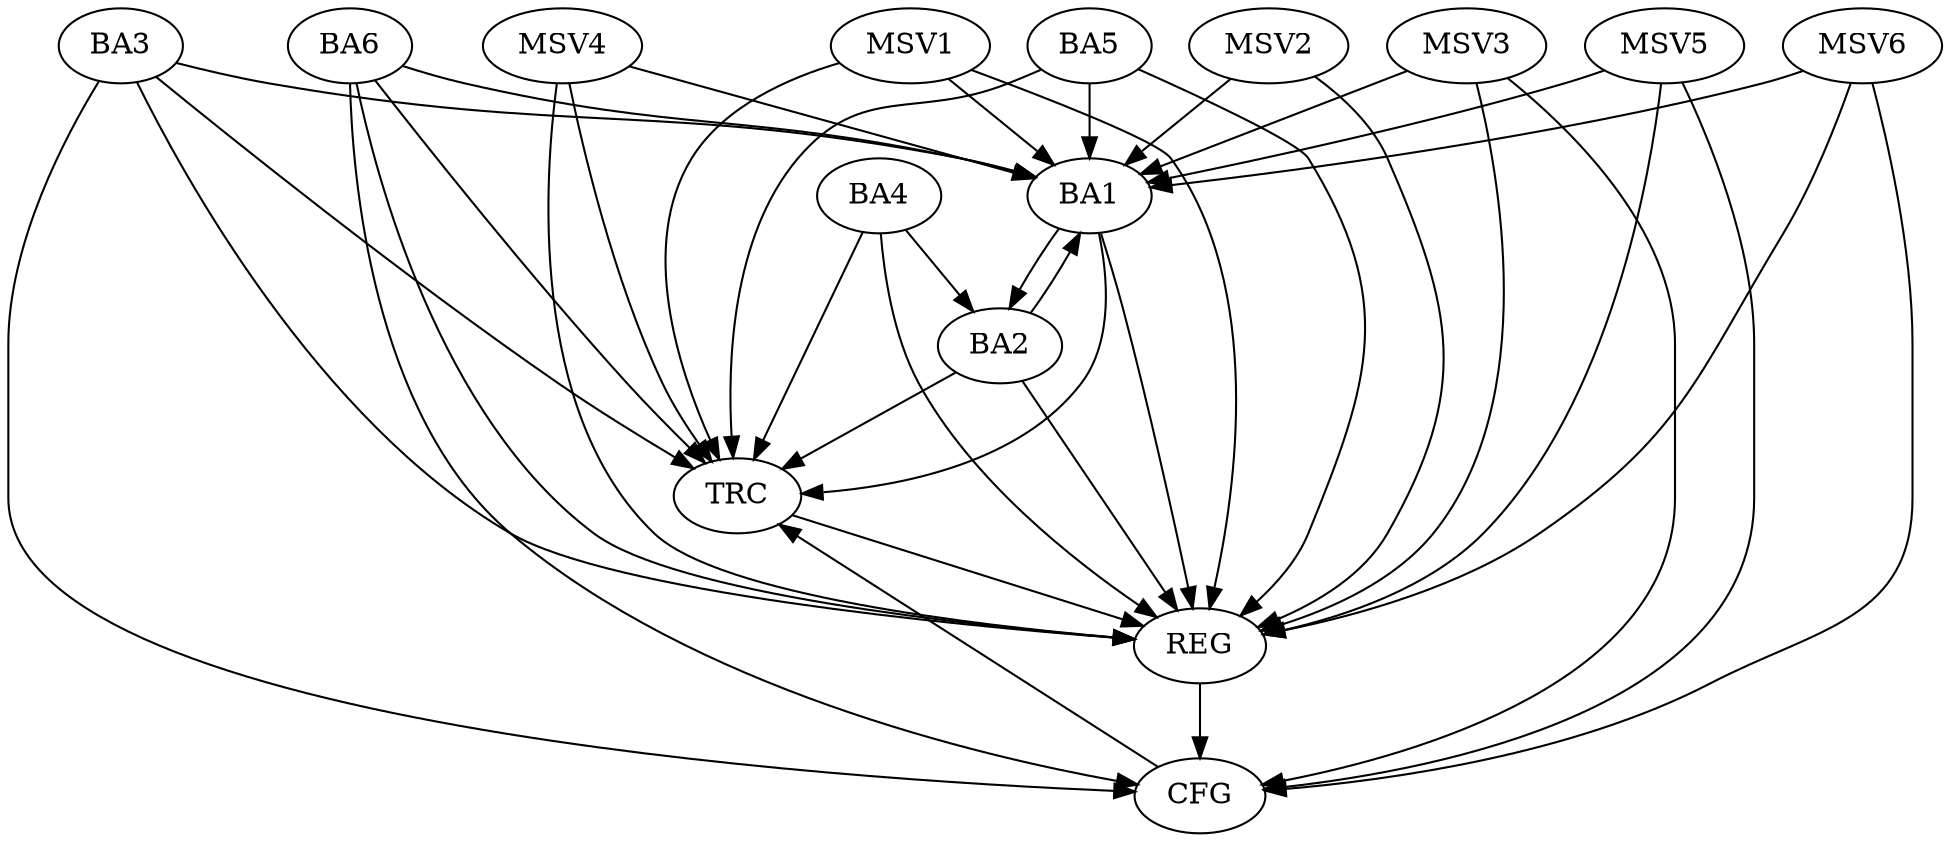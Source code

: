 strict digraph G {
  BA1 [ label="BA1" ];
  BA2 [ label="BA2" ];
  BA3 [ label="BA3" ];
  BA4 [ label="BA4" ];
  BA5 [ label="BA5" ];
  BA6 [ label="BA6" ];
  REG [ label="REG" ];
  CFG [ label="CFG" ];
  TRC [ label="TRC" ];
  MSV1 [ label="MSV1" ];
  MSV2 [ label="MSV2" ];
  MSV3 [ label="MSV3" ];
  MSV4 [ label="MSV4" ];
  MSV5 [ label="MSV5" ];
  MSV6 [ label="MSV6" ];
  BA1 -> BA2;
  BA2 -> BA1;
  BA3 -> BA1;
  BA4 -> BA2;
  BA5 -> BA1;
  BA6 -> BA1;
  BA1 -> REG;
  BA2 -> REG;
  BA3 -> REG;
  BA4 -> REG;
  BA5 -> REG;
  BA6 -> REG;
  BA6 -> CFG;
  BA3 -> CFG;
  REG -> CFG;
  BA1 -> TRC;
  BA2 -> TRC;
  BA3 -> TRC;
  BA4 -> TRC;
  BA5 -> TRC;
  BA6 -> TRC;
  CFG -> TRC;
  TRC -> REG;
  MSV1 -> BA1;
  MSV1 -> REG;
  MSV1 -> TRC;
  MSV2 -> BA1;
  MSV2 -> REG;
  MSV3 -> BA1;
  MSV3 -> REG;
  MSV3 -> CFG;
  MSV4 -> BA1;
  MSV4 -> REG;
  MSV4 -> TRC;
  MSV5 -> BA1;
  MSV5 -> REG;
  MSV5 -> CFG;
  MSV6 -> BA1;
  MSV6 -> REG;
  MSV6 -> CFG;
}
